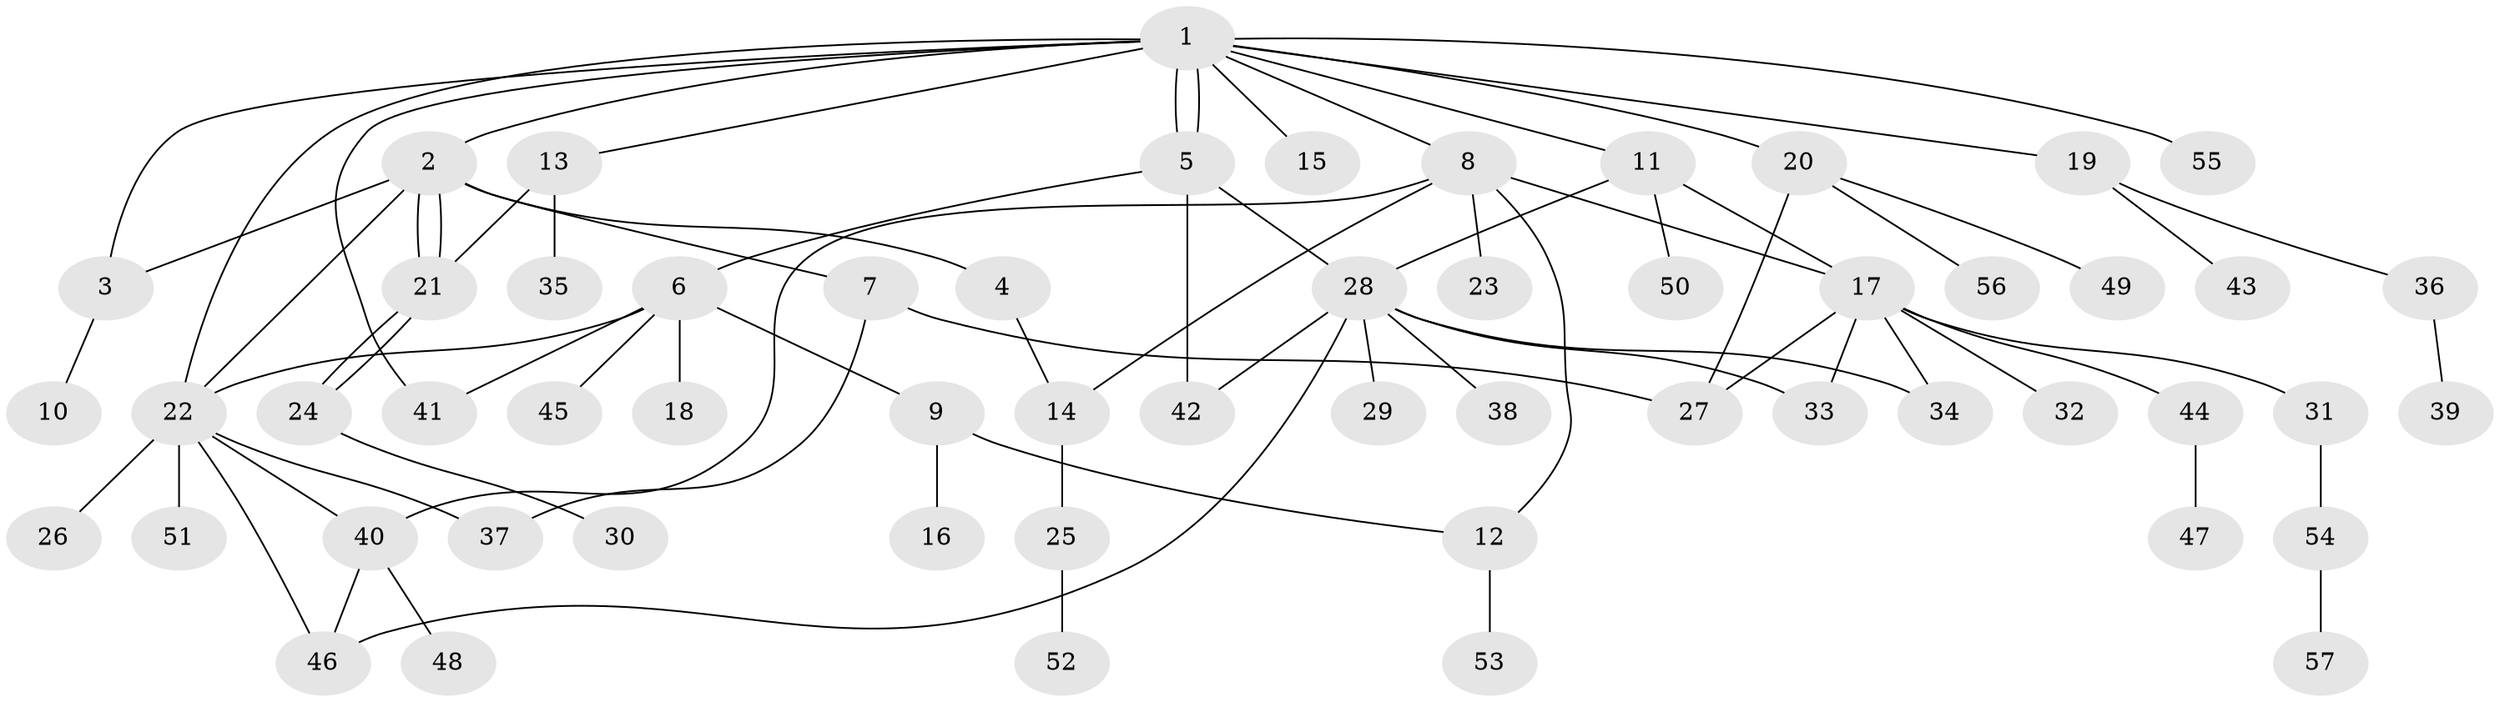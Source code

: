 // Generated by graph-tools (version 1.1) at 2025/11/02/27/25 16:11:10]
// undirected, 57 vertices, 77 edges
graph export_dot {
graph [start="1"]
  node [color=gray90,style=filled];
  1;
  2;
  3;
  4;
  5;
  6;
  7;
  8;
  9;
  10;
  11;
  12;
  13;
  14;
  15;
  16;
  17;
  18;
  19;
  20;
  21;
  22;
  23;
  24;
  25;
  26;
  27;
  28;
  29;
  30;
  31;
  32;
  33;
  34;
  35;
  36;
  37;
  38;
  39;
  40;
  41;
  42;
  43;
  44;
  45;
  46;
  47;
  48;
  49;
  50;
  51;
  52;
  53;
  54;
  55;
  56;
  57;
  1 -- 2;
  1 -- 3;
  1 -- 5;
  1 -- 5;
  1 -- 8;
  1 -- 11;
  1 -- 13;
  1 -- 15;
  1 -- 19;
  1 -- 20;
  1 -- 22;
  1 -- 41;
  1 -- 55;
  2 -- 3;
  2 -- 4;
  2 -- 7;
  2 -- 21;
  2 -- 21;
  2 -- 22;
  3 -- 10;
  4 -- 14;
  5 -- 6;
  5 -- 28;
  5 -- 42;
  6 -- 9;
  6 -- 18;
  6 -- 22;
  6 -- 41;
  6 -- 45;
  7 -- 27;
  7 -- 37;
  8 -- 12;
  8 -- 14;
  8 -- 17;
  8 -- 23;
  8 -- 40;
  9 -- 12;
  9 -- 16;
  11 -- 17;
  11 -- 28;
  11 -- 50;
  12 -- 53;
  13 -- 21;
  13 -- 35;
  14 -- 25;
  17 -- 27;
  17 -- 31;
  17 -- 32;
  17 -- 33;
  17 -- 34;
  17 -- 44;
  19 -- 36;
  19 -- 43;
  20 -- 27;
  20 -- 49;
  20 -- 56;
  21 -- 24;
  21 -- 24;
  22 -- 26;
  22 -- 37;
  22 -- 40;
  22 -- 46;
  22 -- 51;
  24 -- 30;
  25 -- 52;
  28 -- 29;
  28 -- 33;
  28 -- 34;
  28 -- 38;
  28 -- 42;
  28 -- 46;
  31 -- 54;
  36 -- 39;
  40 -- 46;
  40 -- 48;
  44 -- 47;
  54 -- 57;
}
